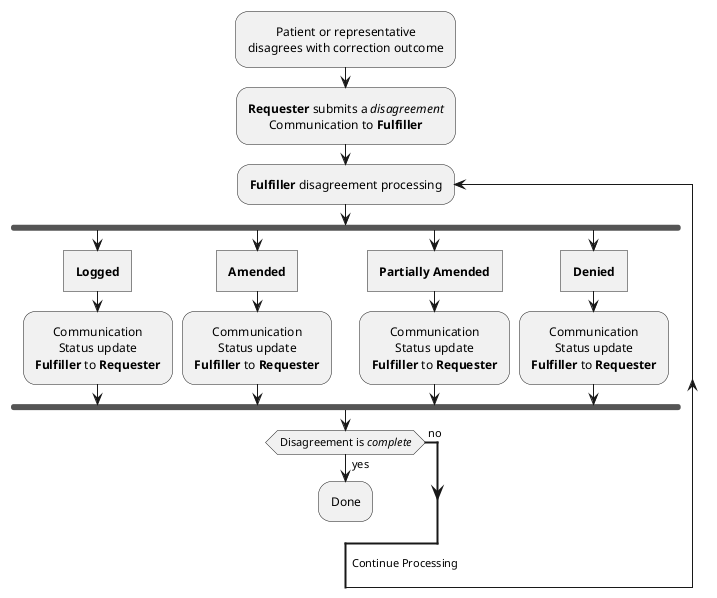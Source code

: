 @startuml
' skinparam NoteTextAlignment center
skinparam DefaultTextAlignment center
skinparam Padding 2
skinparam ParticipantPadding 50
skinparam LifelineStrategy solid

:Patient or representative
disagrees with correction outcome;

:**Requester** submits a //disagreement//
Communication to **Fulfiller**;

repeat :**Fulfiller** disagreement processing
  fork
    :**Logged**; <<task>>
    :Communication
    Status update
    **Fulfiller** to **Requester**;
  fork again 
    :**Amended**; <<task>>
    :Communication
    Status update
    **Fulfiller** to **Requester**;
  fork again
    :**Partially Amended**; <<task>>
    :Communication
    Status update
    **Fulfiller** to **Requester**;
  fork again
    :**Denied**; <<task>>
    :Communication
    Status update
    **Fulfiller** to **Requester**;
  end fork

  if (Disagreement is //complete//) is (yes) then
    :Done;
    detach
  else (no)
    -[bold]->Continue Processing;
  endif
-[bold]->Continue Processing;
repeat while
-[hidden]->
detach


@enduml